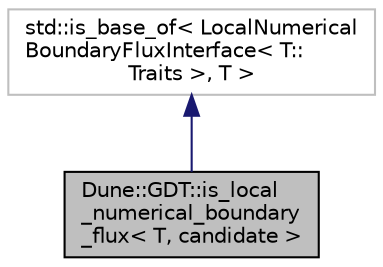 digraph "Dune::GDT::is_local_numerical_boundary_flux&lt; T, candidate &gt;"
{
  edge [fontname="Helvetica",fontsize="10",labelfontname="Helvetica",labelfontsize="10"];
  node [fontname="Helvetica",fontsize="10",shape=record];
  Node0 [label="Dune::GDT::is_local\l_numerical_boundary\l_flux\< T, candidate \>",height=0.2,width=0.4,color="black", fillcolor="grey75", style="filled", fontcolor="black"];
  Node1 -> Node0 [dir="back",color="midnightblue",fontsize="10",style="solid",fontname="Helvetica"];
  Node1 [label="std::is_base_of\< LocalNumerical\lBoundaryFluxInterface\< T::\lTraits \>, T \>",height=0.2,width=0.4,color="grey75", fillcolor="white", style="filled"];
}
